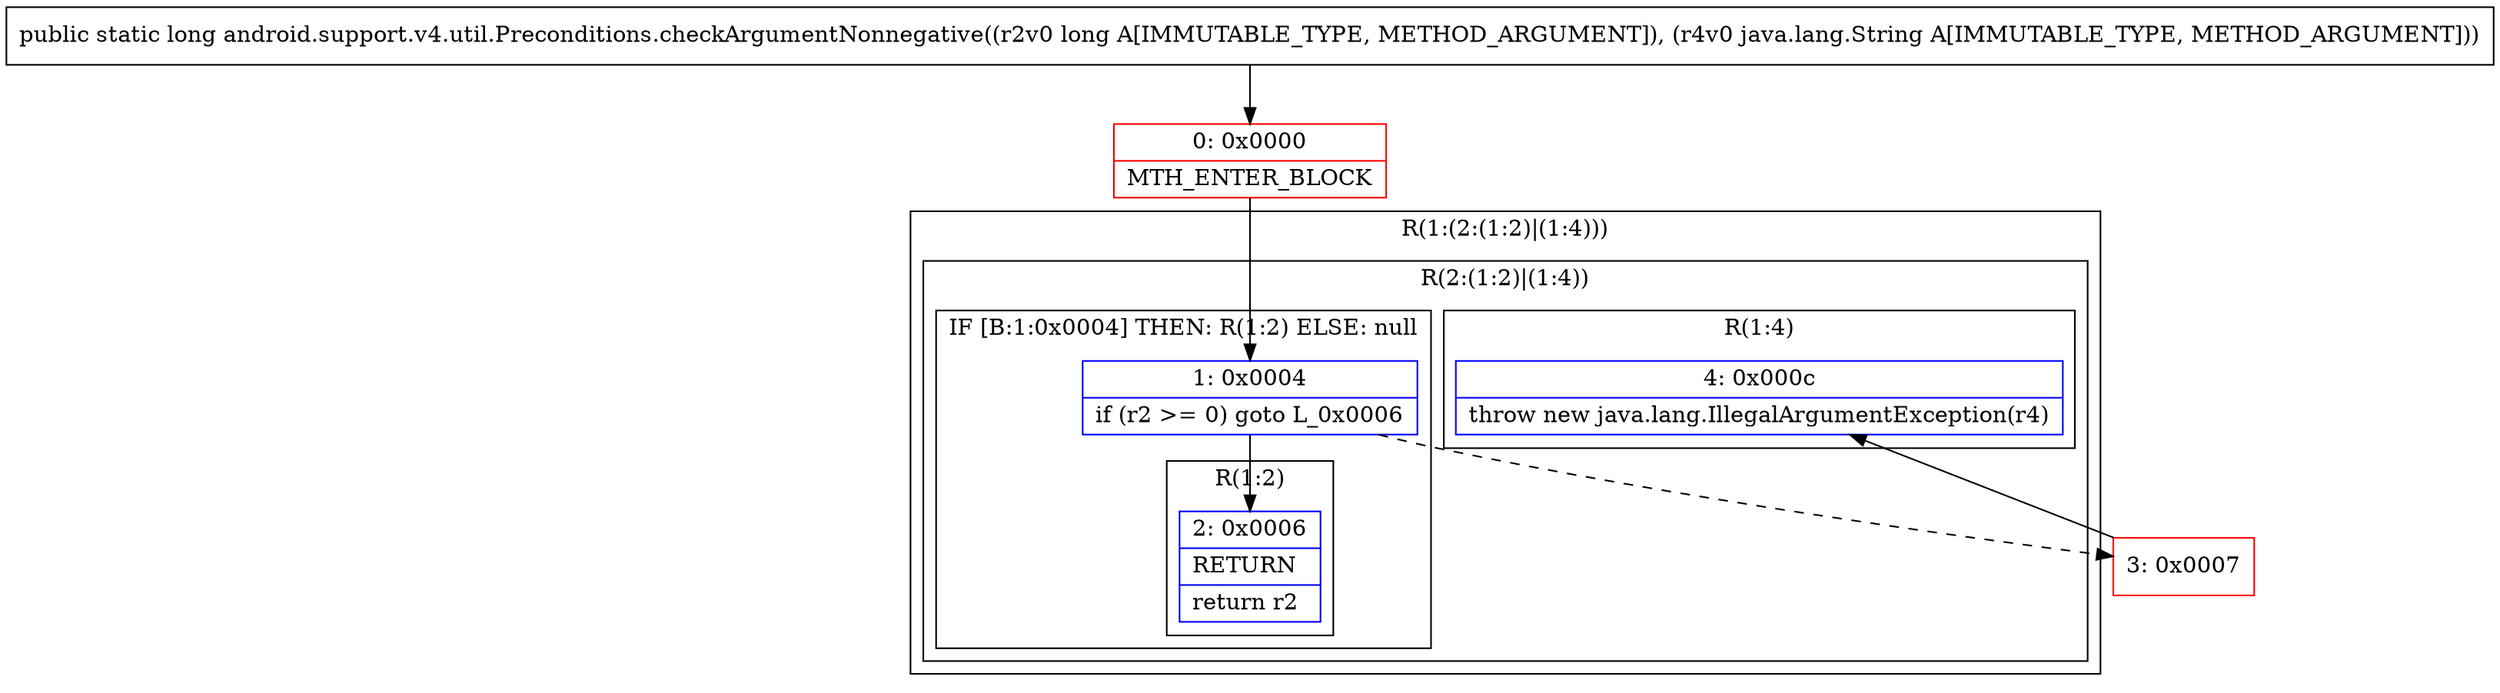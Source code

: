 digraph "CFG forandroid.support.v4.util.Preconditions.checkArgumentNonnegative(JLjava\/lang\/String;)J" {
subgraph cluster_Region_1073016183 {
label = "R(1:(2:(1:2)|(1:4)))";
node [shape=record,color=blue];
subgraph cluster_Region_36793515 {
label = "R(2:(1:2)|(1:4))";
node [shape=record,color=blue];
subgraph cluster_IfRegion_437525107 {
label = "IF [B:1:0x0004] THEN: R(1:2) ELSE: null";
node [shape=record,color=blue];
Node_1 [shape=record,label="{1\:\ 0x0004|if (r2 \>= 0) goto L_0x0006\l}"];
subgraph cluster_Region_882370231 {
label = "R(1:2)";
node [shape=record,color=blue];
Node_2 [shape=record,label="{2\:\ 0x0006|RETURN\l|return r2\l}"];
}
}
subgraph cluster_Region_739260935 {
label = "R(1:4)";
node [shape=record,color=blue];
Node_4 [shape=record,label="{4\:\ 0x000c|throw new java.lang.IllegalArgumentException(r4)\l}"];
}
}
}
Node_0 [shape=record,color=red,label="{0\:\ 0x0000|MTH_ENTER_BLOCK\l}"];
Node_3 [shape=record,color=red,label="{3\:\ 0x0007}"];
MethodNode[shape=record,label="{public static long android.support.v4.util.Preconditions.checkArgumentNonnegative((r2v0 long A[IMMUTABLE_TYPE, METHOD_ARGUMENT]), (r4v0 java.lang.String A[IMMUTABLE_TYPE, METHOD_ARGUMENT])) }"];
MethodNode -> Node_0;
Node_1 -> Node_2;
Node_1 -> Node_3[style=dashed];
Node_0 -> Node_1;
Node_3 -> Node_4;
}

